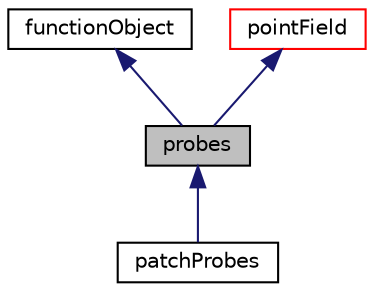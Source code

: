 digraph "probes"
{
  bgcolor="transparent";
  edge [fontname="Helvetica",fontsize="10",labelfontname="Helvetica",labelfontsize="10"];
  node [fontname="Helvetica",fontsize="10",shape=record];
  Node0 [label="probes",height=0.2,width=0.4,color="black", fillcolor="grey75", style="filled", fontcolor="black"];
  Node1 -> Node0 [dir="back",color="midnightblue",fontsize="10",style="solid",fontname="Helvetica"];
  Node1 [label="functionObject",height=0.2,width=0.4,color="black",URL="$a27217.html",tooltip="Abstract base-class for Time/database function objects. "];
  Node2 -> Node0 [dir="back",color="midnightblue",fontsize="10",style="solid",fontname="Helvetica"];
  Node2 [label="pointField",height=0.2,width=0.4,color="red",URL="$a27573.html"];
  Node0 -> Node13 [dir="back",color="midnightblue",fontsize="10",style="solid",fontname="Helvetica"];
  Node13 [label="patchProbes",height=0.2,width=0.4,color="black",URL="$a30537.html",tooltip="Set of locations to sample.at patches. "];
}

